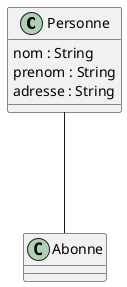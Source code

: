 @startuml


class Personne {
     nom : String
     prenom : String
     adresse : String
}

class Abonne {

}

Personne  ---  Abonne

@enduml
